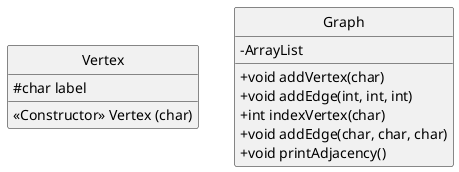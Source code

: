 @startuml
'https://plantuml.com/class-diagram

hide circle
skinparam ClassAttributeIconSize 0

class Vertex {
    # char label

    <<Constructor>> Vertex (char)
}

class Graph{
    - ArrayList


    + void addVertex(char)
    + void addEdge(int, int, int)
    + int indexVertex(char)
    + void addEdge(char, char, char)
    + void printAdjacency()
}

@enduml